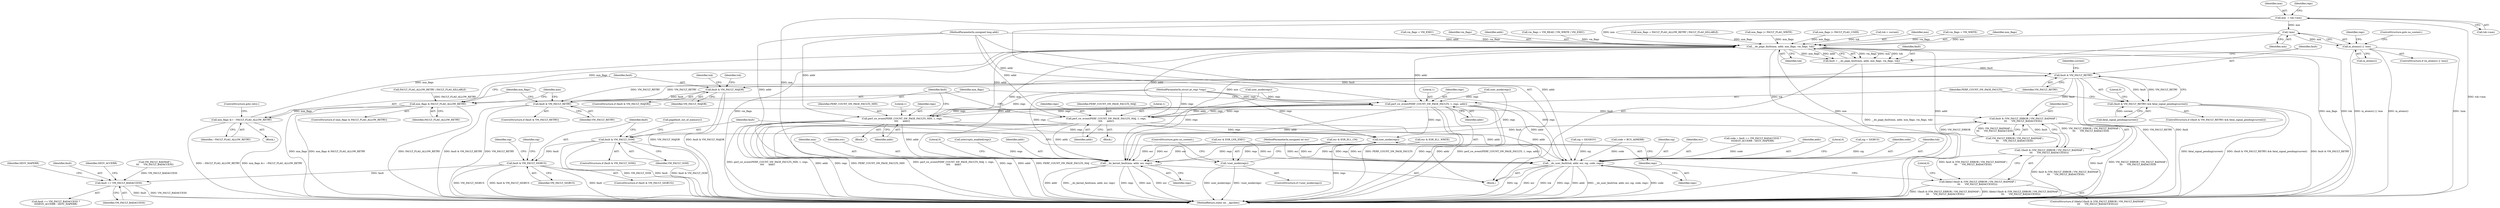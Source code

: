 digraph "0_linux_5a0fdfada3a2aa50d7b947a2e958bf00cbe0d830_0@pointer" {
"1000139" [label="(Call,mm  = tsk->mm)"];
"1000151" [label="(Call,!mm)"];
"1000149" [label="(Call,in_atomic() || !mm)"];
"1000226" [label="(Call,__do_page_fault(mm, addr, mm_flags, vm_flags, tsk))"];
"1000224" [label="(Call,fault = __do_page_fault(mm, addr, mm_flags, vm_flags, tsk))"];
"1000234" [label="(Call,fault & VM_FAULT_RETRY)"];
"1000233" [label="(Call,(fault & VM_FAULT_RETRY) && fatal_signal_pending(current))"];
"1000252" [label="(Call,fault & VM_FAULT_MAJOR)"];
"1000277" [label="(Call,fault & VM_FAULT_RETRY)"];
"1000293" [label="(Call,fault & (VM_FAULT_ERROR | VM_FAULT_BADMAP |\n\t\t\t      VM_FAULT_BADACCESS))"];
"1000292" [label="(Call,!(fault & (VM_FAULT_ERROR | VM_FAULT_BADMAP |\n\t\t\t      VM_FAULT_BADACCESS)))"];
"1000291" [label="(Call,likely(!(fault & (VM_FAULT_ERROR | VM_FAULT_BADMAP |\n\t\t\t      VM_FAULT_BADACCESS))))"];
"1000308" [label="(Call,fault & VM_FAULT_OOM)"];
"1000316" [label="(Call,fault & VM_FAULT_SIGBUS)"];
"1000334" [label="(Call,fault == VM_FAULT_BADACCESS)"];
"1000241" [label="(Call,perf_sw_event(PERF_COUNT_SW_PAGE_FAULTS, 1, regs, addr))"];
"1000260" [label="(Call,perf_sw_event(PERF_COUNT_SW_PAGE_FAULTS_MAJ, 1, regs,\n\t\t\t\t      addr))"];
"1000304" [label="(Call,user_mode(regs))"];
"1000303" [label="(Call,!user_mode(regs))"];
"1000339" [label="(Call,__do_user_fault(tsk, addr, esr, sig, code, regs))"];
"1000349" [label="(Call,__do_kernel_fault(mm, addr, esr, regs))"];
"1000271" [label="(Call,perf_sw_event(PERF_COUNT_SW_PAGE_FAULTS_MIN, 1, regs,\n\t\t\t\t      addr))"];
"1000247" [label="(Call,mm_flags & FAULT_FLAG_ALLOW_RETRY)"];
"1000281" [label="(Call,mm_flags &= ~FAULT_FLAG_ALLOW_RETRY)"];
"1000263" [label="(Identifier,regs)"];
"1000274" [label="(Identifier,regs)"];
"1000150" [label="(Call,in_atomic())"];
"1000249" [label="(Identifier,FAULT_FLAG_ALLOW_RETRY)"];
"1000116" [label="(Block,)"];
"1000156" [label="(Identifier,regs)"];
"1000245" [label="(Identifier,addr)"];
"1000272" [label="(Identifier,PERF_COUNT_SW_PAGE_FAULTS_MIN)"];
"1000161" [label="(Call,esr & ESR_LNX_EXEC)"];
"1000320" [label="(Call,sig = SIGBUS)"];
"1000303" [label="(Call,!user_mode(regs))"];
"1000280" [label="(Block,)"];
"1000232" [label="(ControlStructure,if ((fault & VM_FAULT_RETRY) && fatal_signal_pending(current)))"];
"1000266" [label="(Block,)"];
"1000179" [label="(Call,vm_flags = VM_WRITE)"];
"1000297" [label="(Call,VM_FAULT_BADMAP |\n\t\t\t      VM_FAULT_BADACCESS)"];
"1000229" [label="(Identifier,mm_flags)"];
"1000291" [label="(Call,likely(!(fault & (VM_FAULT_ERROR | VM_FAULT_BADMAP |\n\t\t\t      VM_FAULT_BADACCESS))))"];
"1000165" [label="(Call,vm_flags = VM_EXEC)"];
"1000292" [label="(Call,!(fault & (VM_FAULT_ERROR | VM_FAULT_BADMAP |\n\t\t\t      VM_FAULT_BADACCESS)))"];
"1000275" [label="(Identifier,addr)"];
"1000281" [label="(Call,mm_flags &= ~FAULT_FLAG_ALLOW_RETRY)"];
"1000254" [label="(Identifier,VM_FAULT_MAJOR)"];
"1000345" [label="(Identifier,regs)"];
"1000196" [label="(Call,user_mode(regs))"];
"1000304" [label="(Call,user_mode(regs))"];
"1000282" [label="(Identifier,mm_flags)"];
"1000230" [label="(Identifier,vm_flags)"];
"1000312" [label="(Call,pagefault_out_of_memory())"];
"1000278" [label="(Identifier,fault)"];
"1000349" [label="(Call,__do_kernel_fault(mm, addr, esr, regs))"];
"1000344" [label="(Identifier,code)"];
"1000356" [label="(MethodReturn,static int __kprobes)"];
"1000228" [label="(Identifier,addr)"];
"1000306" [label="(ControlStructure,goto no_context;)"];
"1000293" [label="(Call,fault & (VM_FAULT_ERROR | VM_FAULT_BADMAP |\n\t\t\t      VM_FAULT_BADACCESS))"];
"1000123" [label="(Call,vm_flags = VM_READ | VM_WRITE | VM_EXEC)"];
"1000340" [label="(Identifier,tsk)"];
"1000288" [label="(Identifier,mm)"];
"1000261" [label="(Identifier,PERF_COUNT_SW_PAGE_FAULTS_MAJ)"];
"1000243" [label="(Literal,1)"];
"1000294" [label="(Identifier,fault)"];
"1000277" [label="(Call,fault & VM_FAULT_RETRY)"];
"1000328" [label="(Call,sig = SIGSEGV)"];
"1000148" [label="(ControlStructure,if (in_atomic() || !mm))"];
"1000339" [label="(Call,__do_user_fault(tsk, addr, esr, sig, code, regs))"];
"1000236" [label="(Identifier,VM_FAULT_RETRY)"];
"1000140" [label="(Identifier,mm)"];
"1000309" [label="(Identifier,fault)"];
"1000283" [label="(Identifier,~FAULT_FLAG_ALLOW_RETRY)"];
"1000290" [label="(ControlStructure,if (likely(!(fault & (VM_FAULT_ERROR | VM_FAULT_BADMAP |\n\t\t\t      VM_FAULT_BADACCESS)))))"];
"1000329" [label="(Identifier,sig)"];
"1000131" [label="(Call,mm_flags = FAULT_FLAG_ALLOW_RETRY | FAULT_FLAG_KILLABLE)"];
"1000318" [label="(Identifier,VM_FAULT_SIGBUS)"];
"1000149" [label="(Call,in_atomic() || !mm)"];
"1000323" [label="(Call,code = BUS_ADRERR)"];
"1000260" [label="(Call,perf_sw_event(PERF_COUNT_SW_PAGE_FAULTS_MAJ, 1, regs,\n\t\t\t\t      addr))"];
"1000350" [label="(Identifier,mm)"];
"1000307" [label="(ControlStructure,if (fault & VM_FAULT_OOM))"];
"1000182" [label="(Call,mm_flags |= FAULT_FLAG_WRITE)"];
"1000141" [label="(Call,tsk->mm)"];
"1000233" [label="(Call,(fault & VM_FAULT_RETRY) && fatal_signal_pending(current))"];
"1000284" [label="(ControlStructure,goto retry;)"];
"1000343" [label="(Identifier,sig)"];
"1000151" [label="(Call,!mm)"];
"1000139" [label="(Call,mm  = tsk->mm)"];
"1000244" [label="(Identifier,regs)"];
"1000235" [label="(Identifier,fault)"];
"1000237" [label="(Call,fatal_signal_pending(current))"];
"1000333" [label="(Call,fault == VM_FAULT_BADACCESS ?\n\t\t\tSEGV_ACCERR : SEGV_MAPERR)"];
"1000231" [label="(Identifier,tsk)"];
"1000342" [label="(Identifier,esr)"];
"1000251" [label="(ControlStructure,if (fault & VM_FAULT_MAJOR))"];
"1000240" [label="(Literal,0)"];
"1000224" [label="(Call,fault = __do_page_fault(mm, addr, mm_flags, vm_flags, tsk))"];
"1000157" [label="(Call,mm_flags |= FAULT_FLAG_USER)"];
"1000295" [label="(Call,VM_FAULT_ERROR | VM_FAULT_BADMAP |\n\t\t\t      VM_FAULT_BADACCESS)"];
"1000352" [label="(Identifier,esr)"];
"1000302" [label="(ControlStructure,if (!user_mode(regs)))"];
"1000225" [label="(Identifier,fault)"];
"1000115" [label="(MethodParameterIn,struct pt_regs *regs)"];
"1000315" [label="(ControlStructure,if (fault & VM_FAULT_SIGBUS))"];
"1000279" [label="(Identifier,VM_FAULT_RETRY)"];
"1000317" [label="(Identifier,fault)"];
"1000247" [label="(Call,mm_flags & FAULT_FLAG_ALLOW_RETRY)"];
"1000136" [label="(Call,tsk = current)"];
"1000264" [label="(Identifier,addr)"];
"1000338" [label="(Identifier,SEGV_MAPERR)"];
"1000310" [label="(Identifier,VM_FAULT_OOM)"];
"1000153" [label="(ControlStructure,goto no_context;)"];
"1000253" [label="(Identifier,fault)"];
"1000351" [label="(Identifier,addr)"];
"1000234" [label="(Call,fault & VM_FAULT_RETRY)"];
"1000248" [label="(Identifier,mm_flags)"];
"1000246" [label="(ControlStructure,if (mm_flags & FAULT_FLAG_ALLOW_RETRY))"];
"1000269" [label="(Identifier,tsk)"];
"1000273" [label="(Literal,1)"];
"1000146" [label="(Identifier,regs)"];
"1000331" [label="(Call,code = fault == VM_FAULT_BADACCESS ?\n\t\t\tSEGV_ACCERR : SEGV_MAPERR)"];
"1000175" [label="(Call,esr & ESR_EL1_CM)"];
"1000271" [label="(Call,perf_sw_event(PERF_COUNT_SW_PAGE_FAULTS_MIN, 1, regs,\n\t\t\t\t      addr))"];
"1000216" [label="(Call,user_mode(regs))"];
"1000334" [label="(Call,fault == VM_FAULT_BADACCESS)"];
"1000242" [label="(Identifier,PERF_COUNT_SW_PAGE_FAULTS)"];
"1000262" [label="(Literal,1)"];
"1000258" [label="(Identifier,tsk)"];
"1000133" [label="(Call,FAULT_FLAG_ALLOW_RETRY | FAULT_FLAG_KILLABLE)"];
"1000305" [label="(Identifier,regs)"];
"1000113" [label="(MethodParameterIn,unsigned long addr)"];
"1000341" [label="(Identifier,addr)"];
"1000241" [label="(Call,perf_sw_event(PERF_COUNT_SW_PAGE_FAULTS, 1, regs, addr))"];
"1000301" [label="(Literal,0)"];
"1000114" [label="(MethodParameterIn,unsigned int esr)"];
"1000238" [label="(Identifier,current)"];
"1000227" [label="(Identifier,mm)"];
"1000308" [label="(Call,fault & VM_FAULT_OOM)"];
"1000335" [label="(Identifier,fault)"];
"1000337" [label="(Identifier,SEGV_ACCERR)"];
"1000347" [label="(Literal,0)"];
"1000355" [label="(Literal,0)"];
"1000145" [label="(Call,interrupts_enabled(regs))"];
"1000316" [label="(Call,fault & VM_FAULT_SIGBUS)"];
"1000321" [label="(Identifier,sig)"];
"1000152" [label="(Identifier,mm)"];
"1000252" [label="(Call,fault & VM_FAULT_MAJOR)"];
"1000336" [label="(Identifier,VM_FAULT_BADACCESS)"];
"1000353" [label="(Identifier,regs)"];
"1000276" [label="(ControlStructure,if (fault & VM_FAULT_RETRY))"];
"1000226" [label="(Call,__do_page_fault(mm, addr, mm_flags, vm_flags, tsk))"];
"1000171" [label="(Call,esr & ESR_EL1_WRITE)"];
"1000255" [label="(Block,)"];
"1000139" -> "1000116"  [label="AST: "];
"1000139" -> "1000141"  [label="CFG: "];
"1000140" -> "1000139"  [label="AST: "];
"1000141" -> "1000139"  [label="AST: "];
"1000146" -> "1000139"  [label="CFG: "];
"1000139" -> "1000356"  [label="DDG: tsk->mm"];
"1000139" -> "1000151"  [label="DDG: mm"];
"1000139" -> "1000226"  [label="DDG: mm"];
"1000139" -> "1000349"  [label="DDG: mm"];
"1000151" -> "1000149"  [label="AST: "];
"1000151" -> "1000152"  [label="CFG: "];
"1000152" -> "1000151"  [label="AST: "];
"1000149" -> "1000151"  [label="CFG: "];
"1000151" -> "1000149"  [label="DDG: mm"];
"1000151" -> "1000226"  [label="DDG: mm"];
"1000151" -> "1000349"  [label="DDG: mm"];
"1000149" -> "1000148"  [label="AST: "];
"1000149" -> "1000150"  [label="CFG: "];
"1000150" -> "1000149"  [label="AST: "];
"1000153" -> "1000149"  [label="CFG: "];
"1000156" -> "1000149"  [label="CFG: "];
"1000149" -> "1000356"  [label="DDG: !mm"];
"1000149" -> "1000356"  [label="DDG: in_atomic() || !mm"];
"1000149" -> "1000356"  [label="DDG: in_atomic()"];
"1000226" -> "1000224"  [label="AST: "];
"1000226" -> "1000231"  [label="CFG: "];
"1000227" -> "1000226"  [label="AST: "];
"1000228" -> "1000226"  [label="AST: "];
"1000229" -> "1000226"  [label="AST: "];
"1000230" -> "1000226"  [label="AST: "];
"1000231" -> "1000226"  [label="AST: "];
"1000224" -> "1000226"  [label="CFG: "];
"1000226" -> "1000356"  [label="DDG: mm"];
"1000226" -> "1000356"  [label="DDG: addr"];
"1000226" -> "1000356"  [label="DDG: mm_flags"];
"1000226" -> "1000356"  [label="DDG: tsk"];
"1000226" -> "1000356"  [label="DDG: vm_flags"];
"1000226" -> "1000224"  [label="DDG: vm_flags"];
"1000226" -> "1000224"  [label="DDG: mm"];
"1000226" -> "1000224"  [label="DDG: tsk"];
"1000226" -> "1000224"  [label="DDG: mm_flags"];
"1000226" -> "1000224"  [label="DDG: addr"];
"1000271" -> "1000226"  [label="DDG: addr"];
"1000260" -> "1000226"  [label="DDG: addr"];
"1000113" -> "1000226"  [label="DDG: addr"];
"1000281" -> "1000226"  [label="DDG: mm_flags"];
"1000131" -> "1000226"  [label="DDG: mm_flags"];
"1000157" -> "1000226"  [label="DDG: mm_flags"];
"1000182" -> "1000226"  [label="DDG: mm_flags"];
"1000165" -> "1000226"  [label="DDG: vm_flags"];
"1000179" -> "1000226"  [label="DDG: vm_flags"];
"1000123" -> "1000226"  [label="DDG: vm_flags"];
"1000136" -> "1000226"  [label="DDG: tsk"];
"1000226" -> "1000241"  [label="DDG: addr"];
"1000226" -> "1000247"  [label="DDG: mm_flags"];
"1000226" -> "1000339"  [label="DDG: tsk"];
"1000226" -> "1000349"  [label="DDG: mm"];
"1000224" -> "1000116"  [label="AST: "];
"1000225" -> "1000224"  [label="AST: "];
"1000235" -> "1000224"  [label="CFG: "];
"1000224" -> "1000356"  [label="DDG: __do_page_fault(mm, addr, mm_flags, vm_flags, tsk)"];
"1000224" -> "1000234"  [label="DDG: fault"];
"1000234" -> "1000233"  [label="AST: "];
"1000234" -> "1000236"  [label="CFG: "];
"1000235" -> "1000234"  [label="AST: "];
"1000236" -> "1000234"  [label="AST: "];
"1000238" -> "1000234"  [label="CFG: "];
"1000233" -> "1000234"  [label="CFG: "];
"1000234" -> "1000356"  [label="DDG: VM_FAULT_RETRY"];
"1000234" -> "1000356"  [label="DDG: fault"];
"1000234" -> "1000233"  [label="DDG: fault"];
"1000234" -> "1000233"  [label="DDG: VM_FAULT_RETRY"];
"1000277" -> "1000234"  [label="DDG: VM_FAULT_RETRY"];
"1000234" -> "1000252"  [label="DDG: fault"];
"1000234" -> "1000277"  [label="DDG: VM_FAULT_RETRY"];
"1000234" -> "1000293"  [label="DDG: fault"];
"1000233" -> "1000232"  [label="AST: "];
"1000233" -> "1000237"  [label="CFG: "];
"1000237" -> "1000233"  [label="AST: "];
"1000240" -> "1000233"  [label="CFG: "];
"1000242" -> "1000233"  [label="CFG: "];
"1000233" -> "1000356"  [label="DDG: fatal_signal_pending(current)"];
"1000233" -> "1000356"  [label="DDG: (fault & VM_FAULT_RETRY) && fatal_signal_pending(current)"];
"1000233" -> "1000356"  [label="DDG: fault & VM_FAULT_RETRY"];
"1000237" -> "1000233"  [label="DDG: current"];
"1000252" -> "1000251"  [label="AST: "];
"1000252" -> "1000254"  [label="CFG: "];
"1000253" -> "1000252"  [label="AST: "];
"1000254" -> "1000252"  [label="AST: "];
"1000258" -> "1000252"  [label="CFG: "];
"1000269" -> "1000252"  [label="CFG: "];
"1000252" -> "1000356"  [label="DDG: VM_FAULT_MAJOR"];
"1000252" -> "1000356"  [label="DDG: fault & VM_FAULT_MAJOR"];
"1000252" -> "1000277"  [label="DDG: fault"];
"1000277" -> "1000276"  [label="AST: "];
"1000277" -> "1000279"  [label="CFG: "];
"1000278" -> "1000277"  [label="AST: "];
"1000279" -> "1000277"  [label="AST: "];
"1000282" -> "1000277"  [label="CFG: "];
"1000288" -> "1000277"  [label="CFG: "];
"1000277" -> "1000356"  [label="DDG: fault & VM_FAULT_RETRY"];
"1000277" -> "1000356"  [label="DDG: VM_FAULT_RETRY"];
"1000277" -> "1000293"  [label="DDG: fault"];
"1000293" -> "1000292"  [label="AST: "];
"1000293" -> "1000295"  [label="CFG: "];
"1000294" -> "1000293"  [label="AST: "];
"1000295" -> "1000293"  [label="AST: "];
"1000292" -> "1000293"  [label="CFG: "];
"1000293" -> "1000356"  [label="DDG: fault"];
"1000293" -> "1000356"  [label="DDG: VM_FAULT_ERROR | VM_FAULT_BADMAP |\n\t\t\t      VM_FAULT_BADACCESS"];
"1000293" -> "1000292"  [label="DDG: fault"];
"1000293" -> "1000292"  [label="DDG: VM_FAULT_ERROR | VM_FAULT_BADMAP |\n\t\t\t      VM_FAULT_BADACCESS"];
"1000295" -> "1000293"  [label="DDG: VM_FAULT_ERROR"];
"1000295" -> "1000293"  [label="DDG: VM_FAULT_BADMAP |\n\t\t\t      VM_FAULT_BADACCESS"];
"1000293" -> "1000308"  [label="DDG: fault"];
"1000292" -> "1000291"  [label="AST: "];
"1000291" -> "1000292"  [label="CFG: "];
"1000292" -> "1000356"  [label="DDG: fault & (VM_FAULT_ERROR | VM_FAULT_BADMAP |\n\t\t\t      VM_FAULT_BADACCESS)"];
"1000292" -> "1000291"  [label="DDG: fault & (VM_FAULT_ERROR | VM_FAULT_BADMAP |\n\t\t\t      VM_FAULT_BADACCESS)"];
"1000291" -> "1000290"  [label="AST: "];
"1000301" -> "1000291"  [label="CFG: "];
"1000305" -> "1000291"  [label="CFG: "];
"1000291" -> "1000356"  [label="DDG: likely(!(fault & (VM_FAULT_ERROR | VM_FAULT_BADMAP |\n\t\t\t      VM_FAULT_BADACCESS)))"];
"1000291" -> "1000356"  [label="DDG: !(fault & (VM_FAULT_ERROR | VM_FAULT_BADMAP |\n\t\t\t      VM_FAULT_BADACCESS))"];
"1000308" -> "1000307"  [label="AST: "];
"1000308" -> "1000310"  [label="CFG: "];
"1000309" -> "1000308"  [label="AST: "];
"1000310" -> "1000308"  [label="AST: "];
"1000312" -> "1000308"  [label="CFG: "];
"1000317" -> "1000308"  [label="CFG: "];
"1000308" -> "1000356"  [label="DDG: VM_FAULT_OOM"];
"1000308" -> "1000356"  [label="DDG: fault"];
"1000308" -> "1000356"  [label="DDG: fault & VM_FAULT_OOM"];
"1000308" -> "1000316"  [label="DDG: fault"];
"1000316" -> "1000315"  [label="AST: "];
"1000316" -> "1000318"  [label="CFG: "];
"1000317" -> "1000316"  [label="AST: "];
"1000318" -> "1000316"  [label="AST: "];
"1000321" -> "1000316"  [label="CFG: "];
"1000329" -> "1000316"  [label="CFG: "];
"1000316" -> "1000356"  [label="DDG: VM_FAULT_SIGBUS"];
"1000316" -> "1000356"  [label="DDG: fault & VM_FAULT_SIGBUS"];
"1000316" -> "1000356"  [label="DDG: fault"];
"1000316" -> "1000334"  [label="DDG: fault"];
"1000334" -> "1000333"  [label="AST: "];
"1000334" -> "1000336"  [label="CFG: "];
"1000335" -> "1000334"  [label="AST: "];
"1000336" -> "1000334"  [label="AST: "];
"1000337" -> "1000334"  [label="CFG: "];
"1000338" -> "1000334"  [label="CFG: "];
"1000334" -> "1000356"  [label="DDG: VM_FAULT_BADACCESS"];
"1000334" -> "1000356"  [label="DDG: fault"];
"1000297" -> "1000334"  [label="DDG: VM_FAULT_BADACCESS"];
"1000241" -> "1000116"  [label="AST: "];
"1000241" -> "1000245"  [label="CFG: "];
"1000242" -> "1000241"  [label="AST: "];
"1000243" -> "1000241"  [label="AST: "];
"1000244" -> "1000241"  [label="AST: "];
"1000245" -> "1000241"  [label="AST: "];
"1000248" -> "1000241"  [label="CFG: "];
"1000241" -> "1000356"  [label="DDG: PERF_COUNT_SW_PAGE_FAULTS"];
"1000241" -> "1000356"  [label="DDG: regs"];
"1000241" -> "1000356"  [label="DDG: addr"];
"1000241" -> "1000356"  [label="DDG: perf_sw_event(PERF_COUNT_SW_PAGE_FAULTS, 1, regs, addr)"];
"1000216" -> "1000241"  [label="DDG: regs"];
"1000196" -> "1000241"  [label="DDG: regs"];
"1000260" -> "1000241"  [label="DDG: regs"];
"1000271" -> "1000241"  [label="DDG: regs"];
"1000115" -> "1000241"  [label="DDG: regs"];
"1000113" -> "1000241"  [label="DDG: addr"];
"1000241" -> "1000260"  [label="DDG: regs"];
"1000241" -> "1000260"  [label="DDG: addr"];
"1000241" -> "1000271"  [label="DDG: regs"];
"1000241" -> "1000271"  [label="DDG: addr"];
"1000241" -> "1000304"  [label="DDG: regs"];
"1000241" -> "1000339"  [label="DDG: addr"];
"1000241" -> "1000349"  [label="DDG: addr"];
"1000260" -> "1000255"  [label="AST: "];
"1000260" -> "1000264"  [label="CFG: "];
"1000261" -> "1000260"  [label="AST: "];
"1000262" -> "1000260"  [label="AST: "];
"1000263" -> "1000260"  [label="AST: "];
"1000264" -> "1000260"  [label="AST: "];
"1000278" -> "1000260"  [label="CFG: "];
"1000260" -> "1000356"  [label="DDG: perf_sw_event(PERF_COUNT_SW_PAGE_FAULTS_MAJ, 1, regs,\n\t\t\t\t      addr)"];
"1000260" -> "1000356"  [label="DDG: regs"];
"1000260" -> "1000356"  [label="DDG: addr"];
"1000260" -> "1000356"  [label="DDG: PERF_COUNT_SW_PAGE_FAULTS_MAJ"];
"1000115" -> "1000260"  [label="DDG: regs"];
"1000113" -> "1000260"  [label="DDG: addr"];
"1000260" -> "1000304"  [label="DDG: regs"];
"1000260" -> "1000339"  [label="DDG: addr"];
"1000260" -> "1000349"  [label="DDG: addr"];
"1000304" -> "1000303"  [label="AST: "];
"1000304" -> "1000305"  [label="CFG: "];
"1000305" -> "1000304"  [label="AST: "];
"1000303" -> "1000304"  [label="CFG: "];
"1000304" -> "1000356"  [label="DDG: regs"];
"1000304" -> "1000303"  [label="DDG: regs"];
"1000271" -> "1000304"  [label="DDG: regs"];
"1000115" -> "1000304"  [label="DDG: regs"];
"1000304" -> "1000339"  [label="DDG: regs"];
"1000304" -> "1000349"  [label="DDG: regs"];
"1000303" -> "1000302"  [label="AST: "];
"1000306" -> "1000303"  [label="CFG: "];
"1000309" -> "1000303"  [label="CFG: "];
"1000303" -> "1000356"  [label="DDG: user_mode(regs)"];
"1000303" -> "1000356"  [label="DDG: !user_mode(regs)"];
"1000339" -> "1000116"  [label="AST: "];
"1000339" -> "1000345"  [label="CFG: "];
"1000340" -> "1000339"  [label="AST: "];
"1000341" -> "1000339"  [label="AST: "];
"1000342" -> "1000339"  [label="AST: "];
"1000343" -> "1000339"  [label="AST: "];
"1000344" -> "1000339"  [label="AST: "];
"1000345" -> "1000339"  [label="AST: "];
"1000347" -> "1000339"  [label="CFG: "];
"1000339" -> "1000356"  [label="DDG: __do_user_fault(tsk, addr, esr, sig, code, regs)"];
"1000339" -> "1000356"  [label="DDG: code"];
"1000339" -> "1000356"  [label="DDG: sig"];
"1000339" -> "1000356"  [label="DDG: esr"];
"1000339" -> "1000356"  [label="DDG: tsk"];
"1000339" -> "1000356"  [label="DDG: regs"];
"1000339" -> "1000356"  [label="DDG: addr"];
"1000271" -> "1000339"  [label="DDG: addr"];
"1000113" -> "1000339"  [label="DDG: addr"];
"1000171" -> "1000339"  [label="DDG: esr"];
"1000175" -> "1000339"  [label="DDG: esr"];
"1000161" -> "1000339"  [label="DDG: esr"];
"1000114" -> "1000339"  [label="DDG: esr"];
"1000328" -> "1000339"  [label="DDG: sig"];
"1000320" -> "1000339"  [label="DDG: sig"];
"1000331" -> "1000339"  [label="DDG: code"];
"1000323" -> "1000339"  [label="DDG: code"];
"1000115" -> "1000339"  [label="DDG: regs"];
"1000349" -> "1000116"  [label="AST: "];
"1000349" -> "1000353"  [label="CFG: "];
"1000350" -> "1000349"  [label="AST: "];
"1000351" -> "1000349"  [label="AST: "];
"1000352" -> "1000349"  [label="AST: "];
"1000353" -> "1000349"  [label="AST: "];
"1000355" -> "1000349"  [label="CFG: "];
"1000349" -> "1000356"  [label="DDG: addr"];
"1000349" -> "1000356"  [label="DDG: __do_kernel_fault(mm, addr, esr, regs)"];
"1000349" -> "1000356"  [label="DDG: regs"];
"1000349" -> "1000356"  [label="DDG: mm"];
"1000349" -> "1000356"  [label="DDG: esr"];
"1000271" -> "1000349"  [label="DDG: addr"];
"1000113" -> "1000349"  [label="DDG: addr"];
"1000171" -> "1000349"  [label="DDG: esr"];
"1000175" -> "1000349"  [label="DDG: esr"];
"1000161" -> "1000349"  [label="DDG: esr"];
"1000114" -> "1000349"  [label="DDG: esr"];
"1000216" -> "1000349"  [label="DDG: regs"];
"1000196" -> "1000349"  [label="DDG: regs"];
"1000145" -> "1000349"  [label="DDG: regs"];
"1000115" -> "1000349"  [label="DDG: regs"];
"1000271" -> "1000266"  [label="AST: "];
"1000271" -> "1000275"  [label="CFG: "];
"1000272" -> "1000271"  [label="AST: "];
"1000273" -> "1000271"  [label="AST: "];
"1000274" -> "1000271"  [label="AST: "];
"1000275" -> "1000271"  [label="AST: "];
"1000278" -> "1000271"  [label="CFG: "];
"1000271" -> "1000356"  [label="DDG: addr"];
"1000271" -> "1000356"  [label="DDG: regs"];
"1000271" -> "1000356"  [label="DDG: PERF_COUNT_SW_PAGE_FAULTS_MIN"];
"1000271" -> "1000356"  [label="DDG: perf_sw_event(PERF_COUNT_SW_PAGE_FAULTS_MIN, 1, regs,\n\t\t\t\t      addr)"];
"1000115" -> "1000271"  [label="DDG: regs"];
"1000113" -> "1000271"  [label="DDG: addr"];
"1000247" -> "1000246"  [label="AST: "];
"1000247" -> "1000249"  [label="CFG: "];
"1000248" -> "1000247"  [label="AST: "];
"1000249" -> "1000247"  [label="AST: "];
"1000253" -> "1000247"  [label="CFG: "];
"1000288" -> "1000247"  [label="CFG: "];
"1000247" -> "1000356"  [label="DDG: mm_flags"];
"1000247" -> "1000356"  [label="DDG: mm_flags & FAULT_FLAG_ALLOW_RETRY"];
"1000247" -> "1000356"  [label="DDG: FAULT_FLAG_ALLOW_RETRY"];
"1000133" -> "1000247"  [label="DDG: FAULT_FLAG_ALLOW_RETRY"];
"1000247" -> "1000281"  [label="DDG: mm_flags"];
"1000281" -> "1000280"  [label="AST: "];
"1000281" -> "1000283"  [label="CFG: "];
"1000282" -> "1000281"  [label="AST: "];
"1000283" -> "1000281"  [label="AST: "];
"1000284" -> "1000281"  [label="CFG: "];
"1000281" -> "1000356"  [label="DDG: mm_flags &= ~FAULT_FLAG_ALLOW_RETRY"];
"1000281" -> "1000356"  [label="DDG: ~FAULT_FLAG_ALLOW_RETRY"];
}

